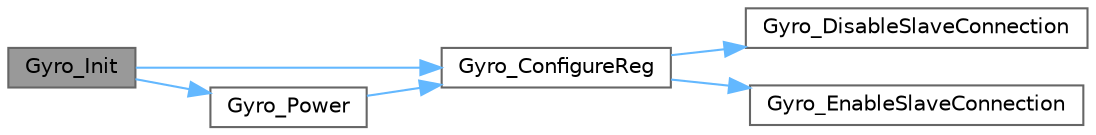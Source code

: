 digraph "Gyro_Init"
{
 // LATEX_PDF_SIZE
  bgcolor="transparent";
  edge [fontname=Helvetica,fontsize=10,labelfontname=Helvetica,labelfontsize=10];
  node [fontname=Helvetica,fontsize=10,shape=box,height=0.2,width=0.4];
  rankdir="LR";
  Node1 [id="Node000001",label="Gyro_Init",height=0.2,width=0.4,color="gray40", fillcolor="grey60", style="filled", fontcolor="black",tooltip="starts up the gyro and enables all registers for gyro Y reading"];
  Node1 -> Node2 [id="edge1_Node000001_Node000002",color="steelblue1",style="solid",tooltip=" "];
  Node2 [id="Node000002",label="Gyro_ConfigureReg",height=0.2,width=0.4,color="grey40", fillcolor="white", style="filled",URL="$_gyro_8c.html#a983563144736f319a76de4da7ac4322e",tooltip="configures given register to the data provided"];
  Node2 -> Node3 [id="edge2_Node000002_Node000003",color="steelblue1",style="solid",tooltip=" "];
  Node3 [id="Node000003",label="Gyro_DisableSlaveConnection",height=0.2,width=0.4,color="grey40", fillcolor="white", style="filled",URL="$_gyro_8c.html#ab2f8c2d55c38872d6b058cd2b1d913ae",tooltip="disables chip select to disable communication through SPI"];
  Node2 -> Node4 [id="edge3_Node000002_Node000004",color="steelblue1",style="solid",tooltip=" "];
  Node4 [id="Node000004",label="Gyro_EnableSlaveConnection",height=0.2,width=0.4,color="grey40", fillcolor="white", style="filled",URL="$_gyro_8c.html#a458aac68a5214cfaa23b08e42c8af9ec",tooltip="enables chip select to enable communication through SPI"];
  Node1 -> Node5 [id="edge4_Node000001_Node000005",color="steelblue1",style="solid",tooltip=" "];
  Node5 [id="Node000005",label="Gyro_Power",height=0.2,width=0.4,color="grey40", fillcolor="white", style="filled",URL="$_gyro_8c.html#a9cf90d1ba4a81771f99c2a913609235e",tooltip="powers on the board"];
  Node5 -> Node2 [id="edge5_Node000005_Node000002",color="steelblue1",style="solid",tooltip=" "];
}
